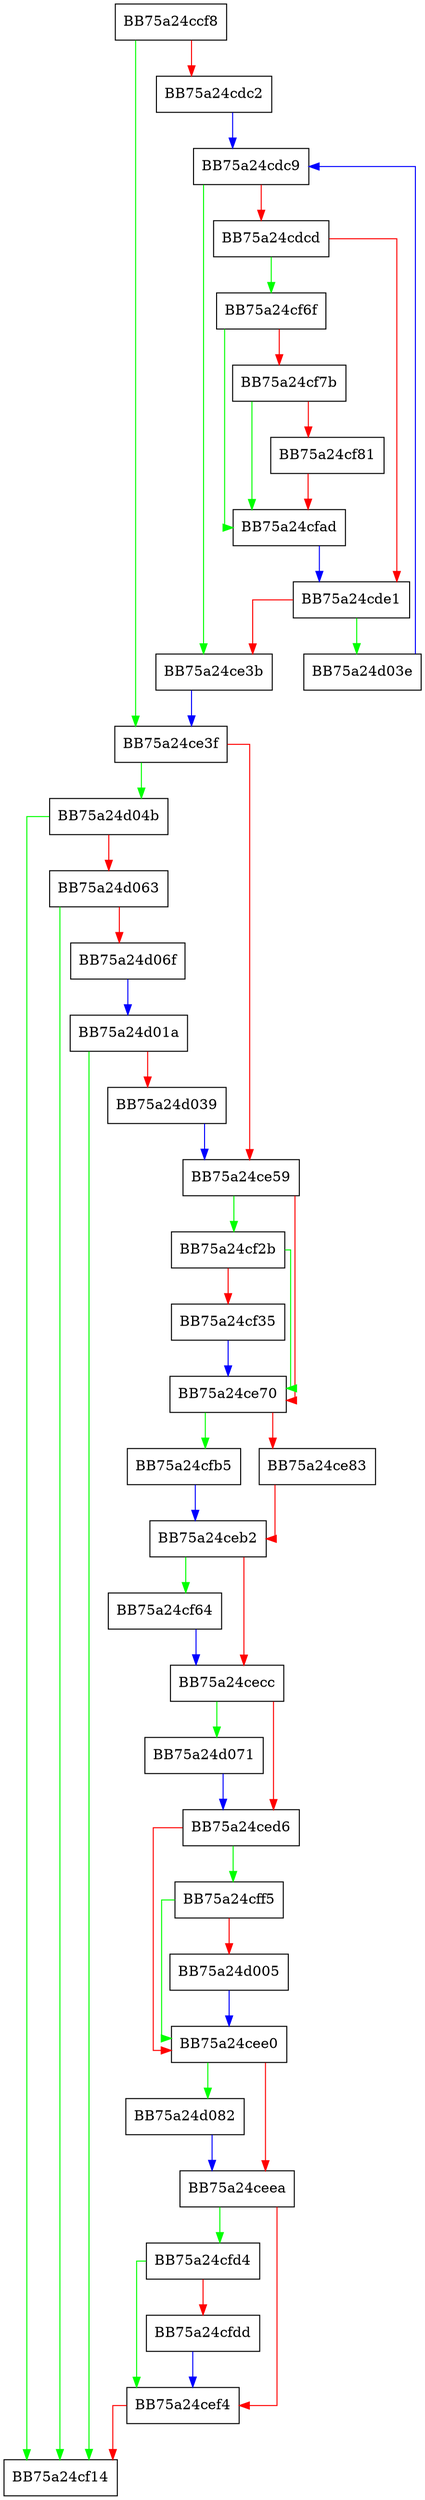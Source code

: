 digraph ValidateCentralHeaders {
  node [shape="box"];
  graph [splines=ortho];
  BB75a24ccf8 -> BB75a24ce3f [color="green"];
  BB75a24ccf8 -> BB75a24cdc2 [color="red"];
  BB75a24cdc2 -> BB75a24cdc9 [color="blue"];
  BB75a24cdc9 -> BB75a24ce3b [color="green"];
  BB75a24cdc9 -> BB75a24cdcd [color="red"];
  BB75a24cdcd -> BB75a24cf6f [color="green"];
  BB75a24cdcd -> BB75a24cde1 [color="red"];
  BB75a24cde1 -> BB75a24d03e [color="green"];
  BB75a24cde1 -> BB75a24ce3b [color="red"];
  BB75a24ce3b -> BB75a24ce3f [color="blue"];
  BB75a24ce3f -> BB75a24d04b [color="green"];
  BB75a24ce3f -> BB75a24ce59 [color="red"];
  BB75a24ce59 -> BB75a24cf2b [color="green"];
  BB75a24ce59 -> BB75a24ce70 [color="red"];
  BB75a24ce70 -> BB75a24cfb5 [color="green"];
  BB75a24ce70 -> BB75a24ce83 [color="red"];
  BB75a24ce83 -> BB75a24ceb2 [color="red"];
  BB75a24ceb2 -> BB75a24cf64 [color="green"];
  BB75a24ceb2 -> BB75a24cecc [color="red"];
  BB75a24cecc -> BB75a24d071 [color="green"];
  BB75a24cecc -> BB75a24ced6 [color="red"];
  BB75a24ced6 -> BB75a24cff5 [color="green"];
  BB75a24ced6 -> BB75a24cee0 [color="red"];
  BB75a24cee0 -> BB75a24d082 [color="green"];
  BB75a24cee0 -> BB75a24ceea [color="red"];
  BB75a24ceea -> BB75a24cfd4 [color="green"];
  BB75a24ceea -> BB75a24cef4 [color="red"];
  BB75a24cef4 -> BB75a24cf14 [color="red"];
  BB75a24cf2b -> BB75a24ce70 [color="green"];
  BB75a24cf2b -> BB75a24cf35 [color="red"];
  BB75a24cf35 -> BB75a24ce70 [color="blue"];
  BB75a24cf64 -> BB75a24cecc [color="blue"];
  BB75a24cf6f -> BB75a24cfad [color="green"];
  BB75a24cf6f -> BB75a24cf7b [color="red"];
  BB75a24cf7b -> BB75a24cfad [color="green"];
  BB75a24cf7b -> BB75a24cf81 [color="red"];
  BB75a24cf81 -> BB75a24cfad [color="red"];
  BB75a24cfad -> BB75a24cde1 [color="blue"];
  BB75a24cfb5 -> BB75a24ceb2 [color="blue"];
  BB75a24cfd4 -> BB75a24cef4 [color="green"];
  BB75a24cfd4 -> BB75a24cfdd [color="red"];
  BB75a24cfdd -> BB75a24cef4 [color="blue"];
  BB75a24cff5 -> BB75a24cee0 [color="green"];
  BB75a24cff5 -> BB75a24d005 [color="red"];
  BB75a24d005 -> BB75a24cee0 [color="blue"];
  BB75a24d01a -> BB75a24cf14 [color="green"];
  BB75a24d01a -> BB75a24d039 [color="red"];
  BB75a24d039 -> BB75a24ce59 [color="blue"];
  BB75a24d03e -> BB75a24cdc9 [color="blue"];
  BB75a24d04b -> BB75a24cf14 [color="green"];
  BB75a24d04b -> BB75a24d063 [color="red"];
  BB75a24d063 -> BB75a24cf14 [color="green"];
  BB75a24d063 -> BB75a24d06f [color="red"];
  BB75a24d06f -> BB75a24d01a [color="blue"];
  BB75a24d071 -> BB75a24ced6 [color="blue"];
  BB75a24d082 -> BB75a24ceea [color="blue"];
}